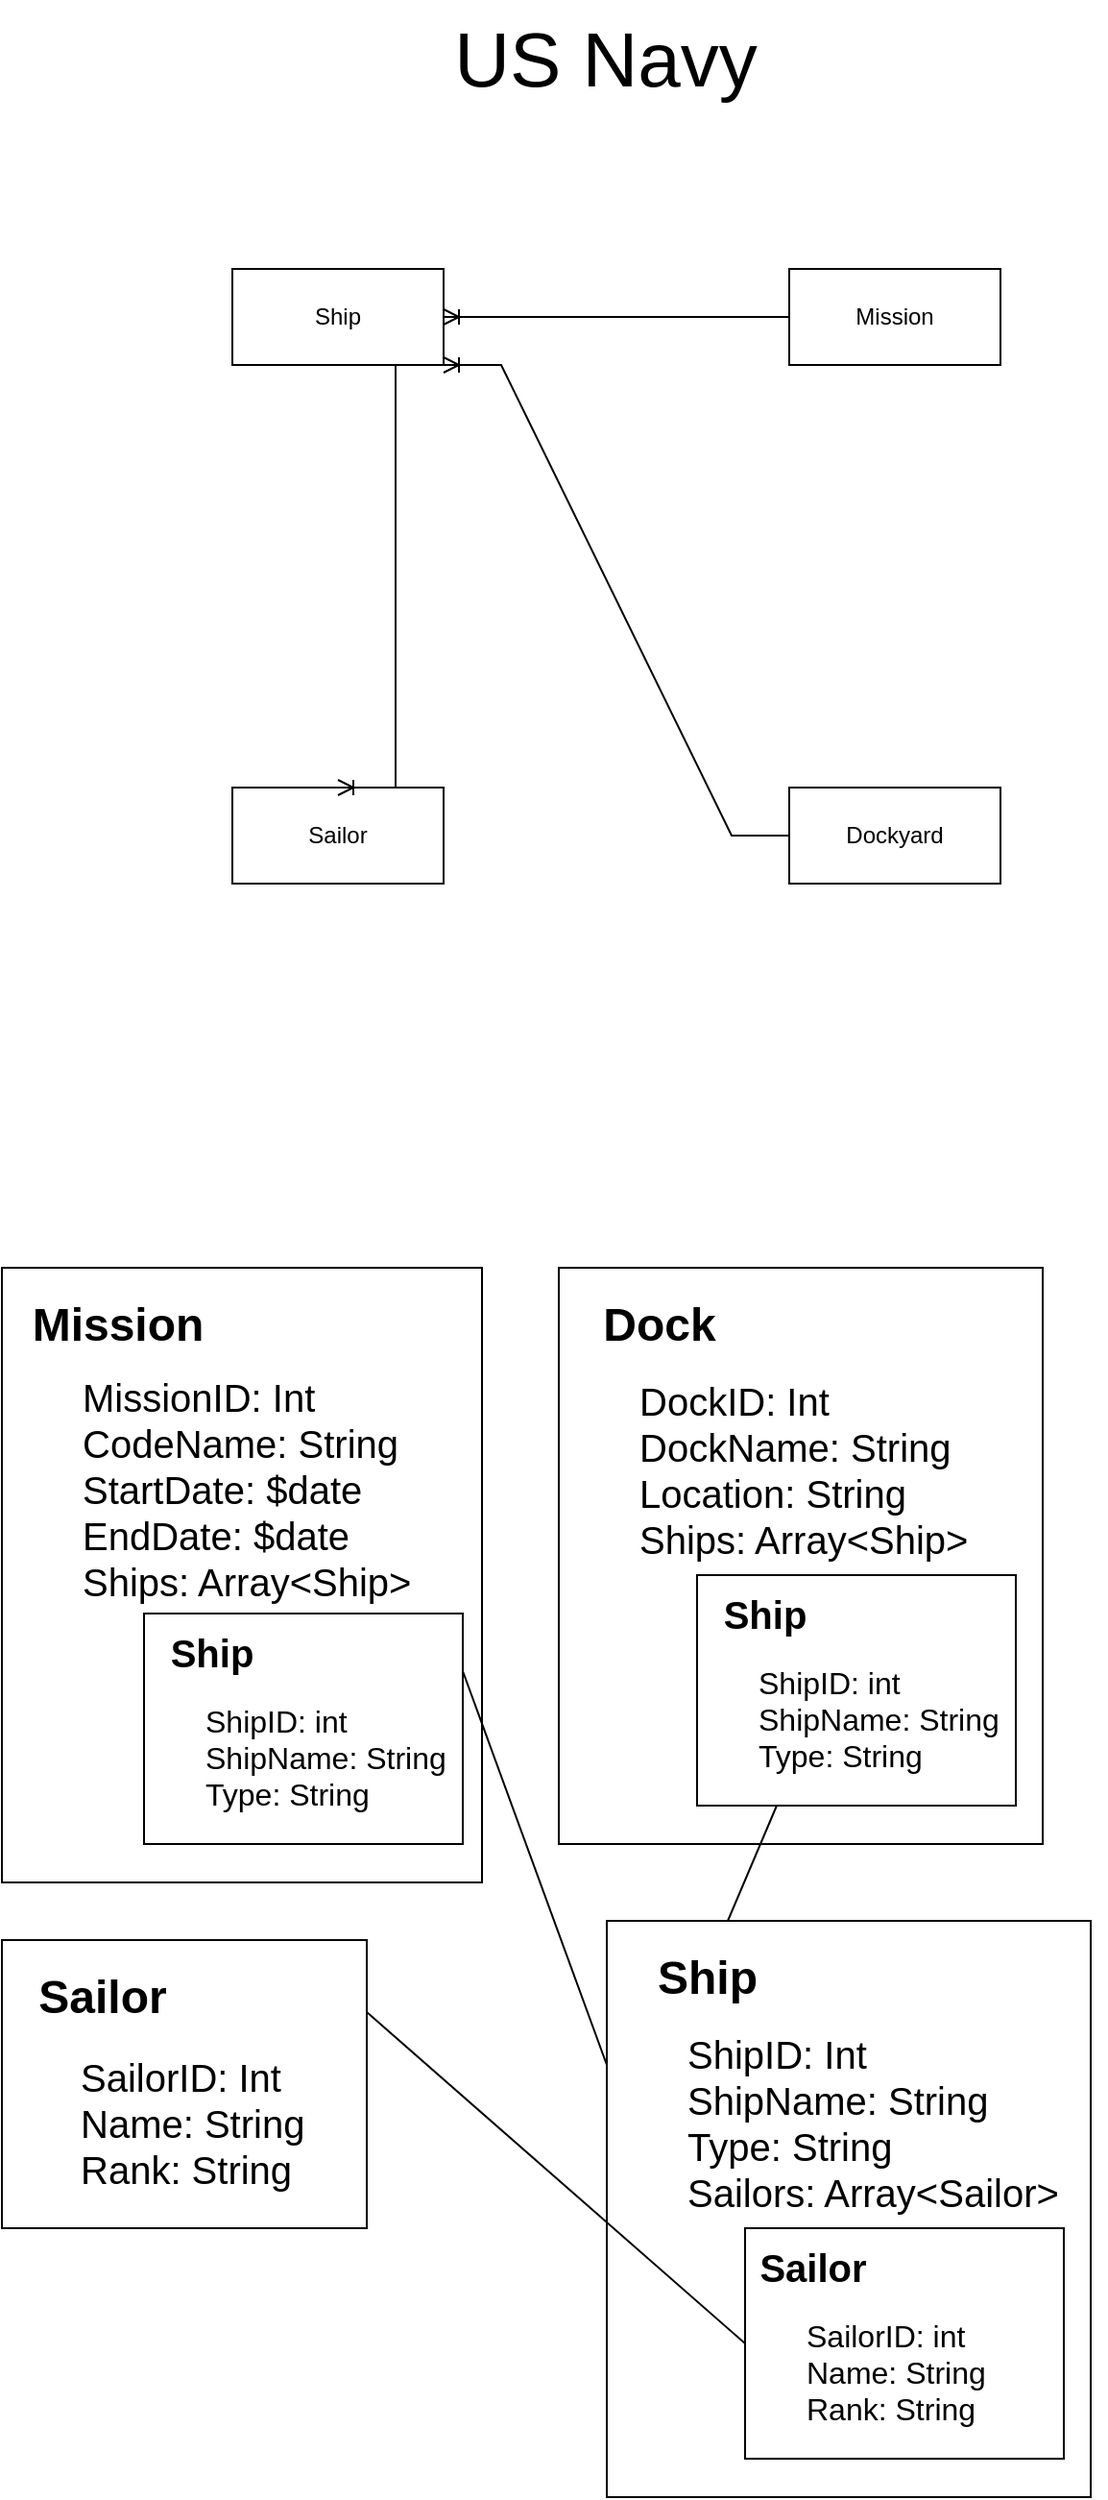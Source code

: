 <mxfile version="24.5.4" type="device">
  <diagram name="Page-1" id="TKLl4fkF9nfZFqYcrOOv">
    <mxGraphModel dx="1497" dy="826" grid="1" gridSize="10" guides="1" tooltips="1" connect="1" arrows="1" fold="1" page="1" pageScale="1" pageWidth="827" pageHeight="1169" math="0" shadow="0">
      <root>
        <mxCell id="0" />
        <mxCell id="1" parent="0" />
        <mxCell id="3YaJZZRAZs2XQNdfud5V-1" value="Ship" style="html=1;whiteSpace=wrap;" parent="1" vertex="1">
          <mxGeometry x="220" y="180" width="110" height="50" as="geometry" />
        </mxCell>
        <mxCell id="3YaJZZRAZs2XQNdfud5V-3" value="&lt;font style=&quot;font-size: 40px;&quot;&gt;US Navy&lt;br&gt;&lt;/font&gt;" style="text;html=1;align=center;verticalAlign=middle;resizable=0;points=[];autosize=1;strokeColor=none;fillColor=none;" parent="1" vertex="1">
          <mxGeometry x="324" y="40" width="180" height="60" as="geometry" />
        </mxCell>
        <mxCell id="3YaJZZRAZs2XQNdfud5V-5" value="Sailor" style="html=1;whiteSpace=wrap;" parent="1" vertex="1">
          <mxGeometry x="220" y="450" width="110" height="50" as="geometry" />
        </mxCell>
        <mxCell id="3YaJZZRAZs2XQNdfud5V-6" value="Mission" style="html=1;whiteSpace=wrap;" parent="1" vertex="1">
          <mxGeometry x="510" y="180" width="110" height="50" as="geometry" />
        </mxCell>
        <mxCell id="3YaJZZRAZs2XQNdfud5V-7" value="Dockyard" style="html=1;whiteSpace=wrap;" parent="1" vertex="1">
          <mxGeometry x="510" y="450" width="110" height="50" as="geometry" />
        </mxCell>
        <mxCell id="3YaJZZRAZs2XQNdfud5V-11" value="" style="edgeStyle=entityRelationEdgeStyle;fontSize=12;html=1;endArrow=ERoneToMany;rounded=0;exitX=0;exitY=0.5;exitDx=0;exitDy=0;entryX=1;entryY=1;entryDx=0;entryDy=0;" parent="1" source="3YaJZZRAZs2XQNdfud5V-7" target="3YaJZZRAZs2XQNdfud5V-1" edge="1">
          <mxGeometry width="100" height="100" relative="1" as="geometry">
            <mxPoint x="360" y="400" as="sourcePoint" />
            <mxPoint x="460" y="300" as="targetPoint" />
          </mxGeometry>
        </mxCell>
        <mxCell id="3YaJZZRAZs2XQNdfud5V-12" value="" style="edgeStyle=entityRelationEdgeStyle;fontSize=12;html=1;endArrow=ERoneToMany;rounded=0;exitX=0.5;exitY=1;exitDx=0;exitDy=0;entryX=0.5;entryY=0;entryDx=0;entryDy=0;" parent="1" source="3YaJZZRAZs2XQNdfud5V-1" target="3YaJZZRAZs2XQNdfud5V-5" edge="1">
          <mxGeometry width="100" height="100" relative="1" as="geometry">
            <mxPoint x="360" y="400" as="sourcePoint" />
            <mxPoint x="460" y="300" as="targetPoint" />
          </mxGeometry>
        </mxCell>
        <mxCell id="3YaJZZRAZs2XQNdfud5V-13" value="" style="edgeStyle=entityRelationEdgeStyle;fontSize=12;html=1;endArrow=ERoneToMany;rounded=0;exitX=0;exitY=0.5;exitDx=0;exitDy=0;entryX=1;entryY=0.5;entryDx=0;entryDy=0;" parent="1" source="3YaJZZRAZs2XQNdfud5V-6" target="3YaJZZRAZs2XQNdfud5V-1" edge="1">
          <mxGeometry width="100" height="100" relative="1" as="geometry">
            <mxPoint x="360" y="400" as="sourcePoint" />
            <mxPoint x="460" y="300" as="targetPoint" />
          </mxGeometry>
        </mxCell>
        <mxCell id="Tps7LbEaRnVAMBOSnaUy-106" value="" style="rounded=0;whiteSpace=wrap;html=1;" parent="1" vertex="1">
          <mxGeometry x="100" y="700" width="250" height="320" as="geometry" />
        </mxCell>
        <mxCell id="Tps7LbEaRnVAMBOSnaUy-107" value="&lt;b&gt;&lt;font style=&quot;font-size: 24px;&quot;&gt;Mission&lt;br&gt;&lt;/font&gt;&lt;/b&gt;" style="text;html=1;align=center;verticalAlign=middle;resizable=0;points=[];autosize=1;strokeColor=none;fillColor=none;" parent="1" vertex="1">
          <mxGeometry x="105" y="710" width="110" height="40" as="geometry" />
        </mxCell>
        <mxCell id="Tps7LbEaRnVAMBOSnaUy-110" value="&lt;div align=&quot;left&quot;&gt;&lt;font style=&quot;font-size: 20px;&quot;&gt;MissionID: Int&lt;/font&gt;&lt;br&gt;&lt;font style=&quot;font-size: 20px;&quot;&gt;CodeName: String&lt;/font&gt;&lt;br&gt;&lt;font style=&quot;font-size: 20px;&quot;&gt;StartDate: $date&lt;/font&gt;&lt;br&gt;&lt;font style=&quot;font-size: 20px;&quot;&gt;EndDate: $date&lt;/font&gt;&lt;br&gt;&lt;font style=&quot;font-size: 20px;&quot;&gt;Ships: Array&amp;lt;Ship&amp;gt;&lt;/font&gt;&lt;br&gt;&lt;/div&gt;" style="text;html=1;align=left;verticalAlign=middle;resizable=0;points=[];autosize=1;strokeColor=none;fillColor=none;" parent="1" vertex="1">
          <mxGeometry x="140" y="750" width="200" height="130" as="geometry" />
        </mxCell>
        <mxCell id="Tps7LbEaRnVAMBOSnaUy-111" value="" style="rounded=0;whiteSpace=wrap;html=1;" parent="1" vertex="1">
          <mxGeometry x="174" y="880" width="166" height="120" as="geometry" />
        </mxCell>
        <mxCell id="Tps7LbEaRnVAMBOSnaUy-112" value="&lt;b&gt;&lt;font style=&quot;font-size: 20px;&quot;&gt;Ship&lt;/font&gt;&lt;/b&gt;" style="text;html=1;align=center;verticalAlign=middle;resizable=0;points=[];autosize=1;strokeColor=none;fillColor=none;" parent="1" vertex="1">
          <mxGeometry x="174" y="880" width="70" height="40" as="geometry" />
        </mxCell>
        <mxCell id="Tps7LbEaRnVAMBOSnaUy-113" value="&lt;div align=&quot;left&quot;&gt;&lt;font style=&quot;font-size: 16px;&quot;&gt;ShipID: int&lt;/font&gt;&lt;br&gt;&lt;font style=&quot;font-size: 16px;&quot;&gt;ShipName: String&lt;/font&gt;&lt;br&gt;&lt;font style=&quot;font-size: 16px;&quot;&gt;Type: String&lt;/font&gt;&lt;br&gt;&lt;/div&gt;" style="text;html=1;align=left;verticalAlign=middle;resizable=0;points=[];autosize=1;strokeColor=none;fillColor=none;" parent="1" vertex="1">
          <mxGeometry x="204" y="920" width="150" height="70" as="geometry" />
        </mxCell>
        <mxCell id="Tps7LbEaRnVAMBOSnaUy-114" value="" style="rounded=0;whiteSpace=wrap;html=1;" parent="1" vertex="1">
          <mxGeometry x="390" y="700" width="252" height="300" as="geometry" />
        </mxCell>
        <mxCell id="Tps7LbEaRnVAMBOSnaUy-115" value="&lt;b&gt;&lt;font style=&quot;font-size: 24px;&quot;&gt;Dock&lt;/font&gt;&lt;/b&gt;" style="text;html=1;align=center;verticalAlign=middle;resizable=0;points=[];autosize=1;strokeColor=none;fillColor=none;" parent="1" vertex="1">
          <mxGeometry x="402" y="710" width="80" height="40" as="geometry" />
        </mxCell>
        <mxCell id="Tps7LbEaRnVAMBOSnaUy-116" value="&lt;div align=&quot;left&quot;&gt;&lt;font style=&quot;font-size: 20px;&quot;&gt;DockID: Int&lt;/font&gt;&lt;br&gt;&lt;font style=&quot;font-size: 20px;&quot;&gt;DockName: String&lt;/font&gt;&lt;br&gt;&lt;font style=&quot;font-size: 20px;&quot;&gt;Location: String&lt;/font&gt;&lt;br&gt;&lt;font style=&quot;font-size: 20px;&quot;&gt;Ships: Array&amp;lt;Ship&amp;gt;&lt;/font&gt;&lt;br&gt;&lt;/div&gt;" style="text;html=1;align=left;verticalAlign=middle;resizable=0;points=[];autosize=1;strokeColor=none;fillColor=none;" parent="1" vertex="1">
          <mxGeometry x="430" y="750" width="200" height="110" as="geometry" />
        </mxCell>
        <mxCell id="Tps7LbEaRnVAMBOSnaUy-117" value="" style="rounded=0;whiteSpace=wrap;html=1;" parent="1" vertex="1">
          <mxGeometry x="462" y="860" width="166" height="120" as="geometry" />
        </mxCell>
        <mxCell id="Tps7LbEaRnVAMBOSnaUy-118" value="&lt;b&gt;&lt;font style=&quot;font-size: 20px;&quot;&gt;Ship&lt;/font&gt;&lt;/b&gt;" style="text;html=1;align=center;verticalAlign=middle;resizable=0;points=[];autosize=1;strokeColor=none;fillColor=none;" parent="1" vertex="1">
          <mxGeometry x="462" y="860" width="70" height="40" as="geometry" />
        </mxCell>
        <mxCell id="Tps7LbEaRnVAMBOSnaUy-119" value="&lt;div align=&quot;left&quot;&gt;&lt;font style=&quot;font-size: 16px;&quot;&gt;ShipID: int&lt;/font&gt;&lt;br&gt;&lt;font style=&quot;font-size: 16px;&quot;&gt;ShipName: String&lt;/font&gt;&lt;br&gt;&lt;font style=&quot;font-size: 16px;&quot;&gt;Type: String&lt;/font&gt;&lt;br&gt;&lt;/div&gt;" style="text;html=1;align=left;verticalAlign=middle;resizable=0;points=[];autosize=1;strokeColor=none;fillColor=none;" parent="1" vertex="1">
          <mxGeometry x="492" y="900" width="150" height="70" as="geometry" />
        </mxCell>
        <mxCell id="Tps7LbEaRnVAMBOSnaUy-120" value="" style="rounded=0;whiteSpace=wrap;html=1;" parent="1" vertex="1">
          <mxGeometry x="415" y="1040" width="252" height="300" as="geometry" />
        </mxCell>
        <mxCell id="Tps7LbEaRnVAMBOSnaUy-121" value="&lt;font style=&quot;font-size: 24px;&quot;&gt;&lt;b&gt;Ship&lt;/b&gt;&lt;/font&gt;" style="text;html=1;align=center;verticalAlign=middle;resizable=0;points=[];autosize=1;strokeColor=none;fillColor=none;" parent="1" vertex="1">
          <mxGeometry x="427" y="1050" width="80" height="40" as="geometry" />
        </mxCell>
        <mxCell id="Tps7LbEaRnVAMBOSnaUy-122" value="&lt;div align=&quot;left&quot;&gt;&lt;font style=&quot;font-size: 20px;&quot;&gt;ShipID: Int&lt;/font&gt;&lt;br&gt;&lt;font style=&quot;font-size: 20px;&quot;&gt;ShipName: String&lt;/font&gt;&lt;br&gt;&lt;font style=&quot;font-size: 20px;&quot;&gt;Type: String&lt;/font&gt;&lt;br&gt;&lt;font style=&quot;font-size: 20px;&quot;&gt;Sailors: Array&amp;lt;Sailor&amp;gt;&lt;/font&gt;&lt;br&gt;&lt;/div&gt;" style="text;html=1;align=left;verticalAlign=middle;resizable=0;points=[];autosize=1;strokeColor=none;fillColor=none;" parent="1" vertex="1">
          <mxGeometry x="455" y="1090" width="220" height="110" as="geometry" />
        </mxCell>
        <mxCell id="Tps7LbEaRnVAMBOSnaUy-123" value="" style="rounded=0;whiteSpace=wrap;html=1;" parent="1" vertex="1">
          <mxGeometry x="487" y="1200" width="166" height="120" as="geometry" />
        </mxCell>
        <mxCell id="Tps7LbEaRnVAMBOSnaUy-124" value="&lt;font style=&quot;font-size: 20px;&quot;&gt;&lt;b&gt;Sailor&lt;/b&gt;&lt;/font&gt;" style="text;html=1;align=center;verticalAlign=middle;resizable=0;points=[];autosize=1;strokeColor=none;fillColor=none;" parent="1" vertex="1">
          <mxGeometry x="482" y="1200" width="80" height="40" as="geometry" />
        </mxCell>
        <mxCell id="Tps7LbEaRnVAMBOSnaUy-125" value="&lt;div align=&quot;left&quot;&gt;&lt;font style=&quot;font-size: 16px;&quot;&gt;SailorID: int&lt;/font&gt;&lt;br&gt;&lt;font style=&quot;font-size: 16px;&quot;&gt;Name: String&lt;/font&gt;&lt;br&gt;&lt;font style=&quot;font-size: 16px;&quot;&gt;Rank: String&lt;/font&gt;&lt;br&gt;&lt;/div&gt;" style="text;html=1;align=left;verticalAlign=middle;resizable=0;points=[];autosize=1;strokeColor=none;fillColor=none;" parent="1" vertex="1">
          <mxGeometry x="517" y="1240" width="120" height="70" as="geometry" />
        </mxCell>
        <mxCell id="Tps7LbEaRnVAMBOSnaUy-126" value="" style="endArrow=none;html=1;rounded=0;exitX=1;exitY=0.25;exitDx=0;exitDy=0;entryX=0;entryY=0.25;entryDx=0;entryDy=0;" parent="1" source="Tps7LbEaRnVAMBOSnaUy-111" target="Tps7LbEaRnVAMBOSnaUy-120" edge="1">
          <mxGeometry width="50" height="50" relative="1" as="geometry">
            <mxPoint x="500" y="910" as="sourcePoint" />
            <mxPoint x="550" y="860" as="targetPoint" />
          </mxGeometry>
        </mxCell>
        <mxCell id="Tps7LbEaRnVAMBOSnaUy-127" value="" style="endArrow=none;html=1;rounded=0;entryX=0.25;entryY=1;entryDx=0;entryDy=0;exitX=0.25;exitY=0;exitDx=0;exitDy=0;" parent="1" source="Tps7LbEaRnVAMBOSnaUy-120" target="Tps7LbEaRnVAMBOSnaUy-117" edge="1">
          <mxGeometry width="50" height="50" relative="1" as="geometry">
            <mxPoint x="500" y="1050" as="sourcePoint" />
            <mxPoint x="550" y="1000" as="targetPoint" />
          </mxGeometry>
        </mxCell>
        <mxCell id="P2x496MH-iQikSfW0I2k-1" value="" style="rounded=0;whiteSpace=wrap;html=1;" vertex="1" parent="1">
          <mxGeometry x="100" y="1050" width="190" height="150" as="geometry" />
        </mxCell>
        <mxCell id="P2x496MH-iQikSfW0I2k-2" value="&lt;font style=&quot;font-size: 24px;&quot;&gt;&lt;b&gt;Sailor&lt;/b&gt;&lt;/font&gt;" style="text;html=1;align=center;verticalAlign=middle;resizable=0;points=[];autosize=1;strokeColor=none;fillColor=none;" vertex="1" parent="1">
          <mxGeometry x="107" y="1060" width="90" height="40" as="geometry" />
        </mxCell>
        <mxCell id="P2x496MH-iQikSfW0I2k-3" value="&lt;div align=&quot;left&quot;&gt;&lt;font style=&quot;font-size: 20px;&quot;&gt;SailorID: Int&lt;/font&gt;&lt;br&gt;&lt;font style=&quot;font-size: 20px;&quot;&gt;Name: String&lt;/font&gt;&lt;br&gt;&lt;font style=&quot;font-size: 20px;&quot;&gt;Rank: String&lt;/font&gt;&lt;br&gt;&lt;/div&gt;" style="text;html=1;align=left;verticalAlign=middle;resizable=0;points=[];autosize=1;strokeColor=none;fillColor=none;" vertex="1" parent="1">
          <mxGeometry x="139" y="1100" width="140" height="90" as="geometry" />
        </mxCell>
        <mxCell id="P2x496MH-iQikSfW0I2k-7" value="" style="endArrow=none;html=1;rounded=0;exitX=1;exitY=0.25;exitDx=0;exitDy=0;entryX=0;entryY=0.5;entryDx=0;entryDy=0;" edge="1" parent="1" source="P2x496MH-iQikSfW0I2k-1" target="Tps7LbEaRnVAMBOSnaUy-123">
          <mxGeometry width="50" height="50" relative="1" as="geometry">
            <mxPoint x="420" y="1020" as="sourcePoint" />
            <mxPoint x="470" y="970" as="targetPoint" />
          </mxGeometry>
        </mxCell>
      </root>
    </mxGraphModel>
  </diagram>
</mxfile>
